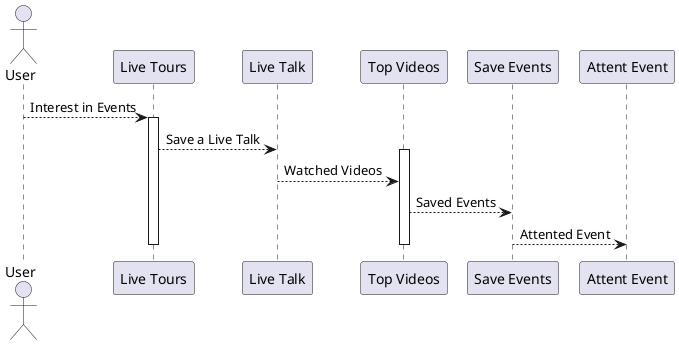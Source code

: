 @startuml

actor User
participant "Live Tours" as A
participant "Live Talk" as B
participant "Top Videos" as C
participant "Save Events" as D
participant "Attent Event" as E


User --> A: Interest in Events
activate A

A --> B: Save a Live Talk
activate C

B --> C: Watched Videos
C --> D: Saved Events
D --> E: Attented Event

deactivate A
deactivate B
deactivate C
deactivate D
deactivate E
@enduml
